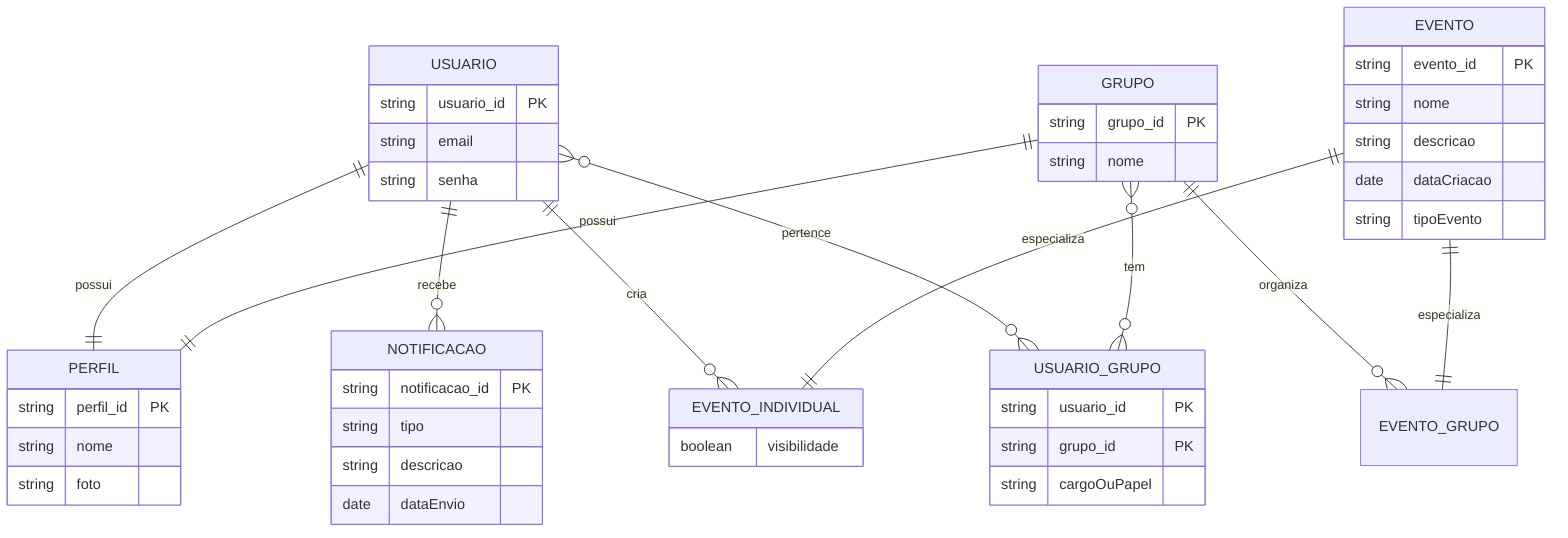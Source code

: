 erDiagram
    USUARIO {
        string usuario_id PK
        string email
        string senha
    }

    PERFIL {
        string perfil_id PK
        string nome
        string foto
    }

    NOTIFICACAO {
        string notificacao_id PK
        string tipo
        string descricao
        date dataEnvio
    }

    EVENTO {
        string evento_id PK
        string nome
        string descricao
        date dataCriacao
        string tipoEvento
    }

    EVENTO_INDIVIDUAL {
        boolean visibilidade
    }

    EVENTO_GRUPO {
    }

    GRUPO {
        string grupo_id PK
        string nome
    }

    USUARIO_GRUPO {
        string usuario_id PK
        string grupo_id PK
        string cargoOuPapel
    }

    USUARIO ||--|| PERFIL : possui
    USUARIO ||--o{ NOTIFICACAO : recebe
    USUARIO ||--o{ EVENTO_INDIVIDUAL : cria
    USUARIO }o--o{ USUARIO_GRUPO : pertence
    GRUPO }o--o{ USUARIO_GRUPO : tem
    GRUPO ||--|| PERFIL : possui
    GRUPO ||--o{ EVENTO_GRUPO : organiza
    EVENTO ||--|| EVENTO_INDIVIDUAL : especializa
    EVENTO ||--|| EVENTO_GRUPO : especializa